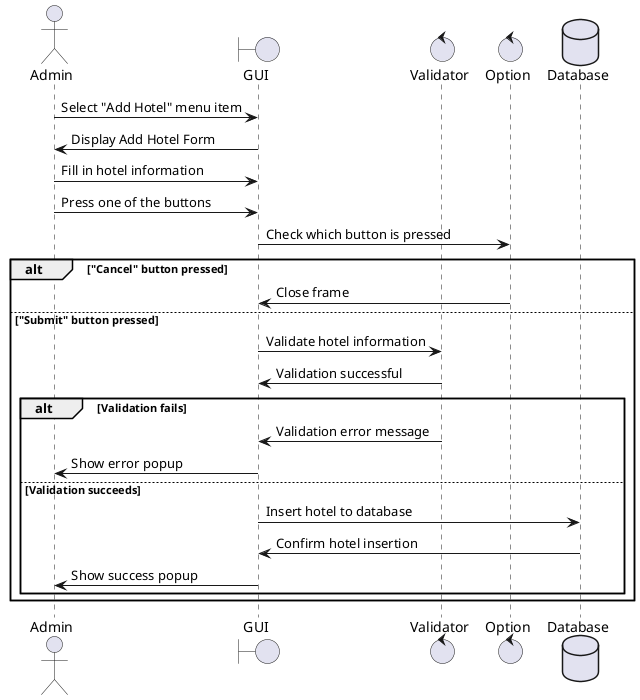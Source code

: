 @startuml hotel-add

actor Admin as A
boundary GUI as G
control Validator as V
control Option as O
database Database as D

A -> G : Select "Add Hotel" menu item
G -> A : Display Add Hotel Form
A -> G : Fill in hotel information
A -> G : Press one of the buttons
G -> O : Check which button is pressed
alt "Cancel" button pressed
    O -> G : Close frame
else "Submit" button pressed
    G -> V : Validate hotel information
    V -> G : Validation successful
    alt Validation fails
        V -> G : Validation error message
        G -> A : Show error popup
    else Validation succeeds
        G -> D : Insert hotel to database
        D -> G : Confirm hotel insertion
        G -> A : Show success popup
    end
end

@enduml
